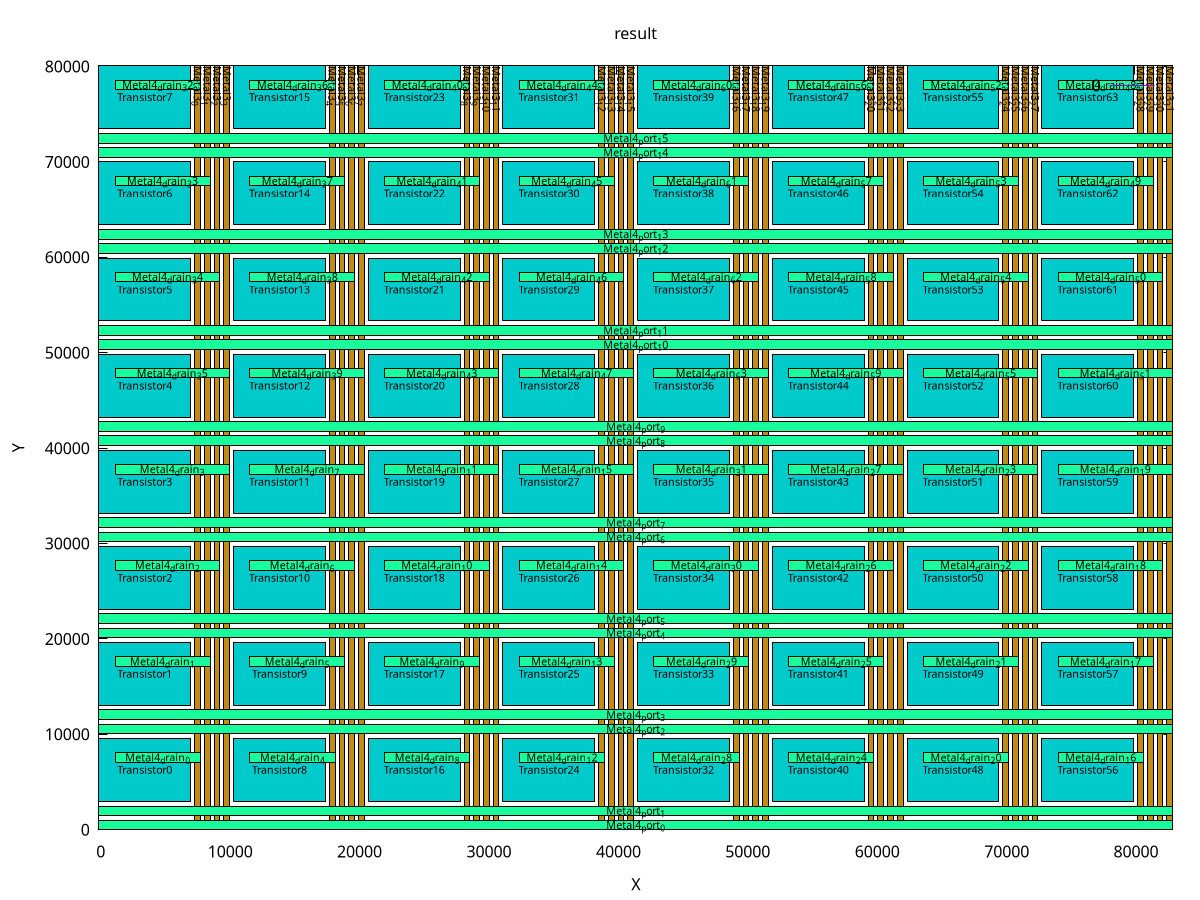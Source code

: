 reset
set title "result"
set xlabel "X"
set ylabel "Y"
set object 1 rect from 0,2980 to 7100,9580 lw 1 fs solid fc rgb "#00CACA"
set label "{Transistor0}" at 3550,6280 center font ",8"
set object 2 rect from 0,13050 to 7100,19650 lw 1 fs solid fc rgb "#00CACA"
set label "{Transistor1}" at 3550,16350 center font ",8"
set object 3 rect from 0,23120 to 7100,29720 lw 1 fs solid fc rgb "#00CACA"
set label "{Transistor2}" at 3550,26420 center font ",8"
set object 4 rect from 0,33190 to 7100,39790 lw 1 fs solid fc rgb "#00CACA"
set label "{Transistor3}" at 3550,36490 center font ",8"
set object 5 rect from 0,43260 to 7100,49860 lw 1 fs solid fc rgb "#00CACA"
set label "{Transistor4}" at 3550,46560 center font ",8"
set object 6 rect from 0,53330 to 7100,59930 lw 1 fs solid fc rgb "#00CACA"
set label "{Transistor5}" at 3550,56630 center font ",8"
set object 7 rect from 0,63400 to 7100,70000 lw 1 fs solid fc rgb "#00CACA"
set label "{Transistor6}" at 3550,66700 center font ",8"
set object 8 rect from 0,73470 to 7100,80070 lw 1 fs solid fc rgb "#00CACA"
set label "{Transistor7}" at 3550,76770 center font ",8"
set object 9 rect from 10410,2980 to 17510,9580 lw 1 fs solid fc rgb "#00CACA"
set label "{Transistor8}" at 13960,6280 center font ",8"
set object 10 rect from 10410,13050 to 17510,19650 lw 1 fs solid fc rgb "#00CACA"
set label "{Transistor9}" at 13960,16350 center font ",8"
set object 11 rect from 10410,23120 to 17510,29720 lw 1 fs solid fc rgb "#00CACA"
set label "{Transistor10}" at 13960,26420 center font ",8"
set object 12 rect from 10410,33190 to 17510,39790 lw 1 fs solid fc rgb "#00CACA"
set label "{Transistor11}" at 13960,36490 center font ",8"
set object 13 rect from 10410,43260 to 17510,49860 lw 1 fs solid fc rgb "#00CACA"
set label "{Transistor12}" at 13960,46560 center font ",8"
set object 14 rect from 10410,53330 to 17510,59930 lw 1 fs solid fc rgb "#00CACA"
set label "{Transistor13}" at 13960,56630 center font ",8"
set object 15 rect from 10410,63400 to 17510,70000 lw 1 fs solid fc rgb "#00CACA"
set label "{Transistor14}" at 13960,66700 center font ",8"
set object 16 rect from 10410,73470 to 17510,80070 lw 1 fs solid fc rgb "#00CACA"
set label "{Transistor15}" at 13960,76770 center font ",8"
set object 17 rect from 20820,2980 to 27920,9580 lw 1 fs solid fc rgb "#00CACA"
set label "{Transistor16}" at 24370,6280 center font ",8"
set object 18 rect from 20820,13050 to 27920,19650 lw 1 fs solid fc rgb "#00CACA"
set label "{Transistor17}" at 24370,16350 center font ",8"
set object 19 rect from 20820,23120 to 27920,29720 lw 1 fs solid fc rgb "#00CACA"
set label "{Transistor18}" at 24370,26420 center font ",8"
set object 20 rect from 20820,33190 to 27920,39790 lw 1 fs solid fc rgb "#00CACA"
set label "{Transistor19}" at 24370,36490 center font ",8"
set object 21 rect from 20820,43260 to 27920,49860 lw 1 fs solid fc rgb "#00CACA"
set label "{Transistor20}" at 24370,46560 center font ",8"
set object 22 rect from 20820,53330 to 27920,59930 lw 1 fs solid fc rgb "#00CACA"
set label "{Transistor21}" at 24370,56630 center font ",8"
set object 23 rect from 20820,63400 to 27920,70000 lw 1 fs solid fc rgb "#00CACA"
set label "{Transistor22}" at 24370,66700 center font ",8"
set object 24 rect from 20820,73470 to 27920,80070 lw 1 fs solid fc rgb "#00CACA"
set label "{Transistor23}" at 24370,76770 center font ",8"
set object 25 rect from 31230,2980 to 38330,9580 lw 1 fs solid fc rgb "#00CACA"
set label "{Transistor24}" at 34780,6280 center font ",8"
set object 26 rect from 31230,13050 to 38330,19650 lw 1 fs solid fc rgb "#00CACA"
set label "{Transistor25}" at 34780,16350 center font ",8"
set object 27 rect from 31230,23120 to 38330,29720 lw 1 fs solid fc rgb "#00CACA"
set label "{Transistor26}" at 34780,26420 center font ",8"
set object 28 rect from 31230,33190 to 38330,39790 lw 1 fs solid fc rgb "#00CACA"
set label "{Transistor27}" at 34780,36490 center font ",8"
set object 29 rect from 31230,43260 to 38330,49860 lw 1 fs solid fc rgb "#00CACA"
set label "{Transistor28}" at 34780,46560 center font ",8"
set object 30 rect from 31230,53330 to 38330,59930 lw 1 fs solid fc rgb "#00CACA"
set label "{Transistor29}" at 34780,56630 center font ",8"
set object 31 rect from 31230,63400 to 38330,70000 lw 1 fs solid fc rgb "#00CACA"
set label "{Transistor30}" at 34780,66700 center font ",8"
set object 32 rect from 31230,73470 to 38330,80070 lw 1 fs solid fc rgb "#00CACA"
set label "{Transistor31}" at 34780,76770 center font ",8"
set object 33 rect from 41640,2980 to 48740,9580 lw 1 fs solid fc rgb "#00CACA"
set label "{Transistor32}" at 45190,6280 center font ",8"
set object 34 rect from 41640,13050 to 48740,19650 lw 1 fs solid fc rgb "#00CACA"
set label "{Transistor33}" at 45190,16350 center font ",8"
set object 35 rect from 41640,23120 to 48740,29720 lw 1 fs solid fc rgb "#00CACA"
set label "{Transistor34}" at 45190,26420 center font ",8"
set object 36 rect from 41640,33190 to 48740,39790 lw 1 fs solid fc rgb "#00CACA"
set label "{Transistor35}" at 45190,36490 center font ",8"
set object 37 rect from 41640,43260 to 48740,49860 lw 1 fs solid fc rgb "#00CACA"
set label "{Transistor36}" at 45190,46560 center font ",8"
set object 38 rect from 41640,53330 to 48740,59930 lw 1 fs solid fc rgb "#00CACA"
set label "{Transistor37}" at 45190,56630 center font ",8"
set object 39 rect from 41640,63400 to 48740,70000 lw 1 fs solid fc rgb "#00CACA"
set label "{Transistor38}" at 45190,66700 center font ",8"
set object 40 rect from 41640,73470 to 48740,80070 lw 1 fs solid fc rgb "#00CACA"
set label "{Transistor39}" at 45190,76770 center font ",8"
set object 41 rect from 52050,2980 to 59150,9580 lw 1 fs solid fc rgb "#00CACA"
set label "{Transistor40}" at 55600,6280 center font ",8"
set object 42 rect from 52050,13050 to 59150,19650 lw 1 fs solid fc rgb "#00CACA"
set label "{Transistor41}" at 55600,16350 center font ",8"
set object 43 rect from 52050,23120 to 59150,29720 lw 1 fs solid fc rgb "#00CACA"
set label "{Transistor42}" at 55600,26420 center font ",8"
set object 44 rect from 52050,33190 to 59150,39790 lw 1 fs solid fc rgb "#00CACA"
set label "{Transistor43}" at 55600,36490 center font ",8"
set object 45 rect from 52050,43260 to 59150,49860 lw 1 fs solid fc rgb "#00CACA"
set label "{Transistor44}" at 55600,46560 center font ",8"
set object 46 rect from 52050,53330 to 59150,59930 lw 1 fs solid fc rgb "#00CACA"
set label "{Transistor45}" at 55600,56630 center font ",8"
set object 47 rect from 52050,63400 to 59150,70000 lw 1 fs solid fc rgb "#00CACA"
set label "{Transistor46}" at 55600,66700 center font ",8"
set object 48 rect from 52050,73470 to 59150,80070 lw 1 fs solid fc rgb "#00CACA"
set label "{Transistor47}" at 55600,76770 center font ",8"
set object 49 rect from 62460,2980 to 69560,9580 lw 1 fs solid fc rgb "#00CACA"
set label "{Transistor48}" at 66010,6280 center font ",8"
set object 50 rect from 62460,13050 to 69560,19650 lw 1 fs solid fc rgb "#00CACA"
set label "{Transistor49}" at 66010,16350 center font ",8"
set object 51 rect from 62460,23120 to 69560,29720 lw 1 fs solid fc rgb "#00CACA"
set label "{Transistor50}" at 66010,26420 center font ",8"
set object 52 rect from 62460,33190 to 69560,39790 lw 1 fs solid fc rgb "#00CACA"
set label "{Transistor51}" at 66010,36490 center font ",8"
set object 53 rect from 62460,43260 to 69560,49860 lw 1 fs solid fc rgb "#00CACA"
set label "{Transistor52}" at 66010,46560 center font ",8"
set object 54 rect from 62460,53330 to 69560,59930 lw 1 fs solid fc rgb "#00CACA"
set label "{Transistor53}" at 66010,56630 center font ",8"
set object 55 rect from 62460,63400 to 69560,70000 lw 1 fs solid fc rgb "#00CACA"
set label "{Transistor54}" at 66010,66700 center font ",8"
set object 56 rect from 62460,73470 to 69560,80070 lw 1 fs solid fc rgb "#00CACA"
set label "{Transistor55}" at 66010,76770 center font ",8"
set object 57 rect from 72870,2980 to 79970,9580 lw 1 fs solid fc rgb "#00CACA"
set label "{Transistor56}" at 76420,6280 center font ",8"
set object 58 rect from 72870,13050 to 79970,19650 lw 1 fs solid fc rgb "#00CACA"
set label "{Transistor57}" at 76420,16350 center font ",8"
set object 59 rect from 72870,23120 to 79970,29720 lw 1 fs solid fc rgb "#00CACA"
set label "{Transistor58}" at 76420,26420 center font ",8"
set object 60 rect from 72870,33190 to 79970,39790 lw 1 fs solid fc rgb "#00CACA"
set label "{Transistor59}" at 76420,36490 center font ",8"
set object 61 rect from 72870,43260 to 79970,49860 lw 1 fs solid fc rgb "#00CACA"
set label "{Transistor60}" at 76420,46560 center font ",8"
set object 62 rect from 72870,53330 to 79970,59930 lw 1 fs solid fc rgb "#00CACA"
set label "{Transistor61}" at 76420,56630 center font ",8"
set object 63 rect from 72870,63400 to 79970,70000 lw 1 fs solid fc rgb "#00CACA"
set label "{Transistor62}" at 76420,66700 center font ",8"
set object 64 rect from 72870,73470 to 79970,80070 lw 1 fs solid fc rgb "#00CACA"
set label "{Transistor63}" at 76420,76770 center font ",8"
set object 65 rect from 7410,0 to 7850,80070 lw 1 fs solid fc rgb "#c38b13"
set label "{Metal3_0}" at 7630,80070 rotate by 270 font ",8"
set object 66 rect from 8160,0 to 8600,80070 lw 1 fs solid fc rgb "#c38b13"
set label "{Metal3_1}" at 8380,80070 rotate by 270 font ",8"
set object 67 rect from 8910,0 to 9350,80070 lw 1 fs solid fc rgb "#c38b13"
set label "{Metal3_2}" at 9130,80070 rotate by 270 font ",8"
set object 68 rect from 9660,0 to 10100,80070 lw 1 fs solid fc rgb "#c38b13"
set label "{Metal3_3}" at 9880,80070 rotate by 270 font ",8"
set object 69 rect from 17820,0 to 18260,80070 lw 1 fs solid fc rgb "#c38b13"
set label "{Metal3_4}" at 18040,80070 rotate by 270 font ",8"
set object 70 rect from 18570,0 to 19010,80070 lw 1 fs solid fc rgb "#c38b13"
set label "{Metal3_5}" at 18790,80070 rotate by 270 font ",8"
set object 71 rect from 19320,0 to 19760,80070 lw 1 fs solid fc rgb "#c38b13"
set label "{Metal3_6}" at 19540,80070 rotate by 270 font ",8"
set object 72 rect from 20070,0 to 20510,80070 lw 1 fs solid fc rgb "#c38b13"
set label "{Metal3_7}" at 20290,80070 rotate by 270 font ",8"
set object 73 rect from 28230,0 to 28670,80070 lw 1 fs solid fc rgb "#c38b13"
set label "{Metal3_8}" at 28450,80070 rotate by 270 font ",8"
set object 74 rect from 28980,0 to 29420,80070 lw 1 fs solid fc rgb "#c38b13"
set label "{Metal3_9}" at 29200,80070 rotate by 270 font ",8"
set object 75 rect from 29730,0 to 30170,80070 lw 1 fs solid fc rgb "#c38b13"
set label "{Metal3_10}" at 29950,80070 rotate by 270 font ",8"
set object 76 rect from 30480,0 to 30920,80070 lw 1 fs solid fc rgb "#c38b13"
set label "{Metal3_11}" at 30700,80070 rotate by 270 font ",8"
set object 77 rect from 38640,0 to 39080,80070 lw 1 fs solid fc rgb "#c38b13"
set label "{Metal3_12}" at 38860,80070 rotate by 270 font ",8"
set object 78 rect from 39390,0 to 39830,80070 lw 1 fs solid fc rgb "#c38b13"
set label "{Metal3_13}" at 39610,80070 rotate by 270 font ",8"
set object 79 rect from 40140,0 to 40580,80070 lw 1 fs solid fc rgb "#c38b13"
set label "{Metal3_14}" at 40360,80070 rotate by 270 font ",8"
set object 80 rect from 40890,0 to 41330,80070 lw 1 fs solid fc rgb "#c38b13"
set label "{Metal3_15}" at 41110,80070 rotate by 270 font ",8"
set object 81 rect from 49050,0 to 49490,80070 lw 1 fs solid fc rgb "#c38b13"
set label "{Metal3_16}" at 49270,80070 rotate by 270 font ",8"
set object 82 rect from 49800,0 to 50240,80070 lw 1 fs solid fc rgb "#c38b13"
set label "{Metal3_17}" at 50020,80070 rotate by 270 font ",8"
set object 83 rect from 50550,0 to 50990,80070 lw 1 fs solid fc rgb "#c38b13"
set label "{Metal3_18}" at 50770,80070 rotate by 270 font ",8"
set object 84 rect from 51300,0 to 51740,80070 lw 1 fs solid fc rgb "#c38b13"
set label "{Metal3_19}" at 51520,80070 rotate by 270 font ",8"
set object 85 rect from 59460,0 to 59900,80070 lw 1 fs solid fc rgb "#c38b13"
set label "{Metal3_20}" at 59680,80070 rotate by 270 font ",8"
set object 86 rect from 60210,0 to 60650,80070 lw 1 fs solid fc rgb "#c38b13"
set label "{Metal3_21}" at 60430,80070 rotate by 270 font ",8"
set object 87 rect from 60960,0 to 61400,80070 lw 1 fs solid fc rgb "#c38b13"
set label "{Metal3_22}" at 61180,80070 rotate by 270 font ",8"
set object 88 rect from 61710,0 to 62150,80070 lw 1 fs solid fc rgb "#c38b13"
set label "{Metal3_23}" at 61930,80070 rotate by 270 font ",8"
set object 89 rect from 69870,0 to 70310,80070 lw 1 fs solid fc rgb "#c38b13"
set label "{Metal3_24}" at 70090,80070 rotate by 270 font ",8"
set object 90 rect from 70620,0 to 71060,80070 lw 1 fs solid fc rgb "#c38b13"
set label "{Metal3_25}" at 70840,80070 rotate by 270 font ",8"
set object 91 rect from 71370,0 to 71810,80070 lw 1 fs solid fc rgb "#c38b13"
set label "{Metal3_26}" at 71590,80070 rotate by 270 font ",8"
set object 92 rect from 72120,0 to 72560,80070 lw 1 fs solid fc rgb "#c38b13"
set label "{Metal3_27}" at 72340,80070 rotate by 270 font ",8"
set object 93 rect from 80280,0 to 80720,80070 lw 1 fs solid fc rgb "#c38b13"
set label "{Metal3_28}" at 80500,80070 rotate by 270 font ",8"
set object 94 rect from 81030,0 to 81470,80070 lw 1 fs solid fc rgb "#c38b13"
set label "{Metal3_29}" at 81250,80070 rotate by 270 font ",8"
set object 95 rect from 81780,0 to 82220,80070 lw 1 fs solid fc rgb "#c38b13"
set label "{Metal3_30}" at 82000,80070 rotate by 270 font ",8"
set object 96 rect from 82530,0 to 82970,80070 lw 1 fs solid fc rgb "#c38b13"
set label "{Metal3_31}" at 82750,80070 rotate by 270 font ",8"
set object 97 rect from 1260,7080 to 7850,8080 lw 1 fs solid fc rgb "#1AFD9C"
set label "{Metal4_drain_0}" at 4555,7580 center font ",8"
set object 98 rect from 1260,17150 to 8600,18150 lw 1 fs solid fc rgb "#1AFD9C"
set label "{Metal4_drain_1}" at 4930,17650 center font ",8"
set object 99 rect from 1260,27220 to 9350,28220 lw 1 fs solid fc rgb "#1AFD9C"
set label "{Metal4_drain_2}" at 5305,27720 center font ",8"
set object 100 rect from 1260,37290 to 10100,38290 lw 1 fs solid fc rgb "#1AFD9C"
set label "{Metal4_drain_3}" at 5680,37790 center font ",8"
set object 101 rect from 1260,47360 to 10100,48360 lw 1 fs solid fc rgb "#1AFD9C"
set label "{Metal4_drain_35}" at 5680,47860 center font ",8"
set object 102 rect from 1260,57430 to 9350,58430 lw 1 fs solid fc rgb "#1AFD9C"
set label "{Metal4_drain_34}" at 5305,57930 center font ",8"
set object 103 rect from 1260,67500 to 8600,68500 lw 1 fs solid fc rgb "#1AFD9C"
set label "{Metal4_drain_33}" at 4930,68000 center font ",8"
set object 104 rect from 1260,77570 to 7850,78570 lw 1 fs solid fc rgb "#1AFD9C"
set label "{Metal4_drain_32}" at 4555,78070 center font ",8"
set object 105 rect from 11670,7080 to 18260,8080 lw 1 fs solid fc rgb "#1AFD9C"
set label "{Metal4_drain_4}" at 14965,7580 center font ",8"
set object 106 rect from 11670,17150 to 19010,18150 lw 1 fs solid fc rgb "#1AFD9C"
set label "{Metal4_drain_5}" at 15340,17650 center font ",8"
set object 107 rect from 11670,27220 to 19760,28220 lw 1 fs solid fc rgb "#1AFD9C"
set label "{Metal4_drain_6}" at 15715,27720 center font ",8"
set object 108 rect from 11670,37290 to 20510,38290 lw 1 fs solid fc rgb "#1AFD9C"
set label "{Metal4_drain_7}" at 16090,37790 center font ",8"
set object 109 rect from 11670,47360 to 20510,48360 lw 1 fs solid fc rgb "#1AFD9C"
set label "{Metal4_drain_39}" at 16090,47860 center font ",8"
set object 110 rect from 11670,57430 to 19760,58430 lw 1 fs solid fc rgb "#1AFD9C"
set label "{Metal4_drain_38}" at 15715,57930 center font ",8"
set object 111 rect from 11670,67500 to 19010,68500 lw 1 fs solid fc rgb "#1AFD9C"
set label "{Metal4_drain_37}" at 15340,68000 center font ",8"
set object 112 rect from 11670,77570 to 18260,78570 lw 1 fs solid fc rgb "#1AFD9C"
set label "{Metal4_drain_36}" at 14965,78070 center font ",8"
set object 113 rect from 22080,7080 to 28670,8080 lw 1 fs solid fc rgb "#1AFD9C"
set label "{Metal4_drain_8}" at 25375,7580 center font ",8"
set object 114 rect from 22080,17150 to 29420,18150 lw 1 fs solid fc rgb "#1AFD9C"
set label "{Metal4_drain_9}" at 25750,17650 center font ",8"
set object 115 rect from 22080,27220 to 30170,28220 lw 1 fs solid fc rgb "#1AFD9C"
set label "{Metal4_drain_10}" at 26125,27720 center font ",8"
set object 116 rect from 22080,37290 to 30920,38290 lw 1 fs solid fc rgb "#1AFD9C"
set label "{Metal4_drain_11}" at 26500,37790 center font ",8"
set object 117 rect from 22080,47360 to 30920,48360 lw 1 fs solid fc rgb "#1AFD9C"
set label "{Metal4_drain_43}" at 26500,47860 center font ",8"
set object 118 rect from 22080,57430 to 30170,58430 lw 1 fs solid fc rgb "#1AFD9C"
set label "{Metal4_drain_42}" at 26125,57930 center font ",8"
set object 119 rect from 22080,67500 to 29420,68500 lw 1 fs solid fc rgb "#1AFD9C"
set label "{Metal4_drain_41}" at 25750,68000 center font ",8"
set object 120 rect from 22080,77570 to 28670,78570 lw 1 fs solid fc rgb "#1AFD9C"
set label "{Metal4_drain_40}" at 25375,78070 center font ",8"
set object 121 rect from 32490,7080 to 39080,8080 lw 1 fs solid fc rgb "#1AFD9C"
set label "{Metal4_drain_12}" at 35785,7580 center font ",8"
set object 122 rect from 32490,17150 to 39830,18150 lw 1 fs solid fc rgb "#1AFD9C"
set label "{Metal4_drain_13}" at 36160,17650 center font ",8"
set object 123 rect from 32490,27220 to 40580,28220 lw 1 fs solid fc rgb "#1AFD9C"
set label "{Metal4_drain_14}" at 36535,27720 center font ",8"
set object 124 rect from 32490,37290 to 41330,38290 lw 1 fs solid fc rgb "#1AFD9C"
set label "{Metal4_drain_15}" at 36910,37790 center font ",8"
set object 125 rect from 32490,47360 to 41330,48360 lw 1 fs solid fc rgb "#1AFD9C"
set label "{Metal4_drain_47}" at 36910,47860 center font ",8"
set object 126 rect from 32490,57430 to 40580,58430 lw 1 fs solid fc rgb "#1AFD9C"
set label "{Metal4_drain_46}" at 36535,57930 center font ",8"
set object 127 rect from 32490,67500 to 39830,68500 lw 1 fs solid fc rgb "#1AFD9C"
set label "{Metal4_drain_45}" at 36160,68000 center font ",8"
set object 128 rect from 32490,77570 to 39080,78570 lw 1 fs solid fc rgb "#1AFD9C"
set label "{Metal4_drain_44}" at 35785,78070 center font ",8"
set object 129 rect from 42900,7080 to 49490,8080 lw 1 fs solid fc rgb "#1AFD9C"
set label "{Metal4_drain_28}" at 46195,7580 center font ",8"
set object 130 rect from 42900,17150 to 50240,18150 lw 1 fs solid fc rgb "#1AFD9C"
set label "{Metal4_drain_29}" at 46570,17650 center font ",8"
set object 131 rect from 42900,27220 to 50990,28220 lw 1 fs solid fc rgb "#1AFD9C"
set label "{Metal4_drain_30}" at 46945,27720 center font ",8"
set object 132 rect from 42900,37290 to 51740,38290 lw 1 fs solid fc rgb "#1AFD9C"
set label "{Metal4_drain_31}" at 47320,37790 center font ",8"
set object 133 rect from 42900,47360 to 51740,48360 lw 1 fs solid fc rgb "#1AFD9C"
set label "{Metal4_drain_63}" at 47320,47860 center font ",8"
set object 134 rect from 42900,57430 to 50990,58430 lw 1 fs solid fc rgb "#1AFD9C"
set label "{Metal4_drain_62}" at 46945,57930 center font ",8"
set object 135 rect from 42900,67500 to 50240,68500 lw 1 fs solid fc rgb "#1AFD9C"
set label "{Metal4_drain_61}" at 46570,68000 center font ",8"
set object 136 rect from 42900,77570 to 49490,78570 lw 1 fs solid fc rgb "#1AFD9C"
set label "{Metal4_drain_60}" at 46195,78070 center font ",8"
set object 137 rect from 53310,7080 to 59900,8080 lw 1 fs solid fc rgb "#1AFD9C"
set label "{Metal4_drain_24}" at 56605,7580 center font ",8"
set object 138 rect from 53310,17150 to 60650,18150 lw 1 fs solid fc rgb "#1AFD9C"
set label "{Metal4_drain_25}" at 56980,17650 center font ",8"
set object 139 rect from 53310,27220 to 61400,28220 lw 1 fs solid fc rgb "#1AFD9C"
set label "{Metal4_drain_26}" at 57355,27720 center font ",8"
set object 140 rect from 53310,37290 to 62150,38290 lw 1 fs solid fc rgb "#1AFD9C"
set label "{Metal4_drain_27}" at 57730,37790 center font ",8"
set object 141 rect from 53310,47360 to 62150,48360 lw 1 fs solid fc rgb "#1AFD9C"
set label "{Metal4_drain_59}" at 57730,47860 center font ",8"
set object 142 rect from 53310,57430 to 61400,58430 lw 1 fs solid fc rgb "#1AFD9C"
set label "{Metal4_drain_58}" at 57355,57930 center font ",8"
set object 143 rect from 53310,67500 to 60650,68500 lw 1 fs solid fc rgb "#1AFD9C"
set label "{Metal4_drain_57}" at 56980,68000 center font ",8"
set object 144 rect from 53310,77570 to 59900,78570 lw 1 fs solid fc rgb "#1AFD9C"
set label "{Metal4_drain_56}" at 56605,78070 center font ",8"
set object 145 rect from 63720,7080 to 70310,8080 lw 1 fs solid fc rgb "#1AFD9C"
set label "{Metal4_drain_20}" at 67015,7580 center font ",8"
set object 146 rect from 63720,17150 to 71060,18150 lw 1 fs solid fc rgb "#1AFD9C"
set label "{Metal4_drain_21}" at 67390,17650 center font ",8"
set object 147 rect from 63720,27220 to 71810,28220 lw 1 fs solid fc rgb "#1AFD9C"
set label "{Metal4_drain_22}" at 67765,27720 center font ",8"
set object 148 rect from 63720,37290 to 72560,38290 lw 1 fs solid fc rgb "#1AFD9C"
set label "{Metal4_drain_23}" at 68140,37790 center font ",8"
set object 149 rect from 63720,47360 to 72560,48360 lw 1 fs solid fc rgb "#1AFD9C"
set label "{Metal4_drain_55}" at 68140,47860 center font ",8"
set object 150 rect from 63720,57430 to 71810,58430 lw 1 fs solid fc rgb "#1AFD9C"
set label "{Metal4_drain_54}" at 67765,57930 center font ",8"
set object 151 rect from 63720,67500 to 71060,68500 lw 1 fs solid fc rgb "#1AFD9C"
set label "{Metal4_drain_53}" at 67390,68000 center font ",8"
set object 152 rect from 63720,77570 to 70310,78570 lw 1 fs solid fc rgb "#1AFD9C"
set label "{Metal4_drain_52}" at 67015,78070 center font ",8"
set object 153 rect from 74130,7080 to 80720,8080 lw 1 fs solid fc rgb "#1AFD9C"
set label "{Metal4_drain_16}" at 77425,7580 center font ",8"
set object 154 rect from 74130,17150 to 81470,18150 lw 1 fs solid fc rgb "#1AFD9C"
set label "{Metal4_drain_17}" at 77800,17650 center font ",8"
set object 155 rect from 74130,27220 to 82220,28220 lw 1 fs solid fc rgb "#1AFD9C"
set label "{Metal4_drain_18}" at 78175,27720 center font ",8"
set object 156 rect from 74130,37290 to 82970,38290 lw 1 fs solid fc rgb "#1AFD9C"
set label "{Metal4_drain_19}" at 78550,37790 center font ",8"
set object 157 rect from 74130,47360 to 82970,48360 lw 1 fs solid fc rgb "#1AFD9C"
set label "{Metal4_drain_51}" at 78550,47860 center font ",8"
set object 158 rect from 74130,57430 to 82220,58430 lw 1 fs solid fc rgb "#1AFD9C"
set label "{Metal4_drain_50}" at 78175,57930 center font ",8"
set object 159 rect from 74130,67500 to 81470,68500 lw 1 fs solid fc rgb "#1AFD9C"
set label "{Metal4_drain_49}" at 77800,68000 center font ",8"
set object 160 rect from 74130,77570 to 80720,78570 lw 1 fs solid fc rgb "#1AFD9C"
set label "{Metal4_drain_48}" at 77425,78070 center font ",8"
set object 161 rect from 0,0 to 82970,1000 lw 1 fs solid fc rgb "#1AFD9C"
set label "{Metal4_port_0}" at 41485,500 center font ",8"
set object 162 rect from 0,1490 to 82970,2490 lw 1 fs solid fc rgb "#1AFD9C"
set label "{Metal4_port_1}" at 41485,1990 center font ",8"
set object 163 rect from 0,10070 to 82970,11070 lw 1 fs solid fc rgb "#1AFD9C"
set label "{Metal4_port_2}" at 41485,10570 center font ",8"
set object 164 rect from 0,11560 to 82970,12560 lw 1 fs solid fc rgb "#1AFD9C"
set label "{Metal4_port_3}" at 41485,12060 center font ",8"
set object 165 rect from 0,20140 to 82970,21140 lw 1 fs solid fc rgb "#1AFD9C"
set label "{Metal4_port_4}" at 41485,20640 center font ",8"
set object 166 rect from 0,21630 to 82970,22630 lw 1 fs solid fc rgb "#1AFD9C"
set label "{Metal4_port_5}" at 41485,22130 center font ",8"
set object 167 rect from 0,30210 to 82970,31210 lw 1 fs solid fc rgb "#1AFD9C"
set label "{Metal4_port_6}" at 41485,30710 center font ",8"
set object 168 rect from 0,31700 to 82970,32700 lw 1 fs solid fc rgb "#1AFD9C"
set label "{Metal4_port_7}" at 41485,32200 center font ",8"
set object 169 rect from 0,40280 to 82970,41280 lw 1 fs solid fc rgb "#1AFD9C"
set label "{Metal4_port_8}" at 41485,40780 center font ",8"
set object 170 rect from 0,41770 to 82970,42770 lw 1 fs solid fc rgb "#1AFD9C"
set label "{Metal4_port_9}" at 41485,42270 center font ",8"
set object 171 rect from 0,50350 to 82970,51350 lw 1 fs solid fc rgb "#1AFD9C"
set label "{Metal4_port_10}" at 41485,50850 center font ",8"
set object 172 rect from 0,51840 to 82970,52840 lw 1 fs solid fc rgb "#1AFD9C"
set label "{Metal4_port_11}" at 41485,52340 center font ",8"
set object 173 rect from 0,60420 to 82970,61420 lw 1 fs solid fc rgb "#1AFD9C"
set label "{Metal4_port_12}" at 41485,60920 center font ",8"
set object 174 rect from 0,61910 to 82970,62910 lw 1 fs solid fc rgb "#1AFD9C"
set label "{Metal4_port_13}" at 41485,62410 center font ",8"
set object 175 rect from 0,70490 to 82970,71490 lw 1 fs solid fc rgb "#1AFD9C"
set label "{Metal4_port_14}" at 41485,70990 center font ",8"
set object 176 rect from 0,71980 to 82970,72980 lw 1 fs solid fc rgb "#1AFD9C"
set label "{Metal4_port_15}" at 41485,72480 center font ",8"
set xtics auto
set ytics auto
plot [0:82970][0:80070] 0 with lines
set terminal png size 1024,768
set output "gnuplot1.gp"
replot